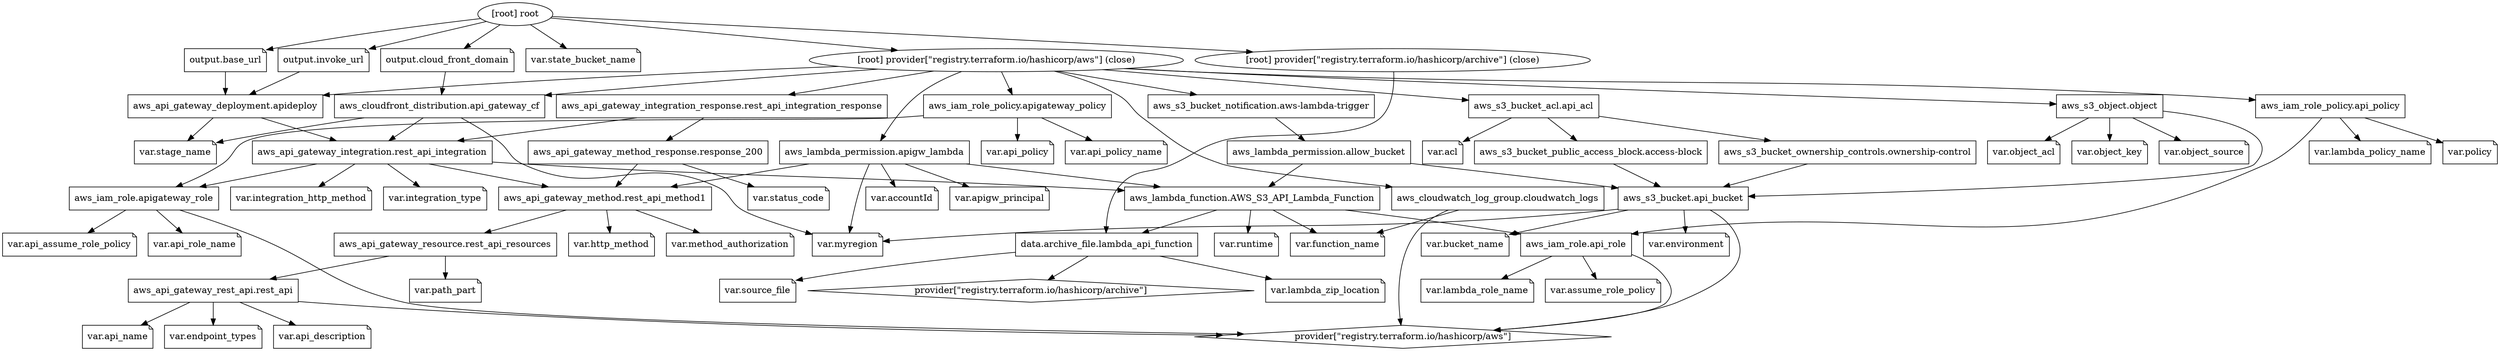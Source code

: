 digraph {
	compound = "true"
	newrank = "true"
	subgraph "root" {
		"[root] aws_api_gateway_deployment.apideploy (expand)" [label = "aws_api_gateway_deployment.apideploy", shape = "box"]
		"[root] aws_api_gateway_integration.rest_api_integration (expand)" [label = "aws_api_gateway_integration.rest_api_integration", shape = "box"]
		"[root] aws_api_gateway_integration_response.rest_api_integration_response (expand)" [label = "aws_api_gateway_integration_response.rest_api_integration_response", shape = "box"]
		"[root] aws_api_gateway_method.rest_api_method1 (expand)" [label = "aws_api_gateway_method.rest_api_method1", shape = "box"]
		"[root] aws_api_gateway_method_response.response_200 (expand)" [label = "aws_api_gateway_method_response.response_200", shape = "box"]
		"[root] aws_api_gateway_resource.rest_api_resources (expand)" [label = "aws_api_gateway_resource.rest_api_resources", shape = "box"]
		"[root] aws_api_gateway_rest_api.rest_api (expand)" [label = "aws_api_gateway_rest_api.rest_api", shape = "box"]
		"[root] aws_cloudfront_distribution.api_gateway_cf (expand)" [label = "aws_cloudfront_distribution.api_gateway_cf", shape = "box"]
		"[root] aws_cloudwatch_log_group.cloudwatch_logs (expand)" [label = "aws_cloudwatch_log_group.cloudwatch_logs", shape = "box"]
		"[root] aws_iam_role.api_role (expand)" [label = "aws_iam_role.api_role", shape = "box"]
		"[root] aws_iam_role.apigateway_role (expand)" [label = "aws_iam_role.apigateway_role", shape = "box"]
		"[root] aws_iam_role_policy.api_policy (expand)" [label = "aws_iam_role_policy.api_policy", shape = "box"]
		"[root] aws_iam_role_policy.apigateway_policy (expand)" [label = "aws_iam_role_policy.apigateway_policy", shape = "box"]
		"[root] aws_lambda_function.AWS_S3_API_Lambda_Function (expand)" [label = "aws_lambda_function.AWS_S3_API_Lambda_Function", shape = "box"]
		"[root] aws_lambda_permission.allow_bucket (expand)" [label = "aws_lambda_permission.allow_bucket", shape = "box"]
		"[root] aws_lambda_permission.apigw_lambda (expand)" [label = "aws_lambda_permission.apigw_lambda", shape = "box"]
		"[root] aws_s3_bucket.api_bucket (expand)" [label = "aws_s3_bucket.api_bucket", shape = "box"]
		"[root] aws_s3_bucket_acl.api_acl (expand)" [label = "aws_s3_bucket_acl.api_acl", shape = "box"]
		"[root] aws_s3_bucket_notification.aws-lambda-trigger (expand)" [label = "aws_s3_bucket_notification.aws-lambda-trigger", shape = "box"]
		"[root] aws_s3_bucket_ownership_controls.ownership-control (expand)" [label = "aws_s3_bucket_ownership_controls.ownership-control", shape = "box"]
		"[root] aws_s3_bucket_public_access_block.access-block (expand)" [label = "aws_s3_bucket_public_access_block.access-block", shape = "box"]
		"[root] aws_s3_object.object (expand)" [label = "aws_s3_object.object", shape = "box"]
		"[root] data.archive_file.lambda_api_function (expand)" [label = "data.archive_file.lambda_api_function", shape = "box"]
		"[root] output.base_url" [label = "output.base_url", shape = "note"]
		"[root] output.cloud_front_domain" [label = "output.cloud_front_domain", shape = "note"]
		"[root] output.invoke_url" [label = "output.invoke_url", shape = "note"]
		"[root] provider[\"registry.terraform.io/hashicorp/archive\"]" [label = "provider[\"registry.terraform.io/hashicorp/archive\"]", shape = "diamond"]
		"[root] provider[\"registry.terraform.io/hashicorp/aws\"]" [label = "provider[\"registry.terraform.io/hashicorp/aws\"]", shape = "diamond"]
		"[root] var.accountId" [label = "var.accountId", shape = "note"]
		"[root] var.acl" [label = "var.acl", shape = "note"]
		"[root] var.api_assume_role_policy" [label = "var.api_assume_role_policy", shape = "note"]
		"[root] var.api_description" [label = "var.api_description", shape = "note"]
		"[root] var.api_name" [label = "var.api_name", shape = "note"]
		"[root] var.api_policy" [label = "var.api_policy", shape = "note"]
		"[root] var.api_policy_name" [label = "var.api_policy_name", shape = "note"]
		"[root] var.api_role_name" [label = "var.api_role_name", shape = "note"]
		"[root] var.apigw_principal" [label = "var.apigw_principal", shape = "note"]
		"[root] var.assume_role_policy" [label = "var.assume_role_policy", shape = "note"]
		"[root] var.bucket_name" [label = "var.bucket_name", shape = "note"]
		"[root] var.endpoint_types" [label = "var.endpoint_types", shape = "note"]
		"[root] var.environment" [label = "var.environment", shape = "note"]
		"[root] var.function_name" [label = "var.function_name", shape = "note"]
		"[root] var.http_method" [label = "var.http_method", shape = "note"]
		"[root] var.integration_http_method" [label = "var.integration_http_method", shape = "note"]
		"[root] var.integration_type" [label = "var.integration_type", shape = "note"]
		"[root] var.lambda_policy_name" [label = "var.lambda_policy_name", shape = "note"]
		"[root] var.lambda_role_name" [label = "var.lambda_role_name", shape = "note"]
		"[root] var.lambda_zip_location" [label = "var.lambda_zip_location", shape = "note"]
		"[root] var.method_authorization" [label = "var.method_authorization", shape = "note"]
		"[root] var.myregion" [label = "var.myregion", shape = "note"]
		"[root] var.object_acl" [label = "var.object_acl", shape = "note"]
		"[root] var.object_key" [label = "var.object_key", shape = "note"]
		"[root] var.object_source" [label = "var.object_source", shape = "note"]
		"[root] var.path_part" [label = "var.path_part", shape = "note"]
		"[root] var.policy" [label = "var.policy", shape = "note"]
		"[root] var.runtime" [label = "var.runtime", shape = "note"]
		"[root] var.source_file" [label = "var.source_file", shape = "note"]
		"[root] var.stage_name" [label = "var.stage_name", shape = "note"]
		"[root] var.state_bucket_name" [label = "var.state_bucket_name", shape = "note"]
		"[root] var.status_code" [label = "var.status_code", shape = "note"]
		"[root] aws_api_gateway_deployment.apideploy (expand)" -> "[root] aws_api_gateway_integration.rest_api_integration (expand)"
		"[root] aws_api_gateway_deployment.apideploy (expand)" -> "[root] var.stage_name"
		"[root] aws_api_gateway_integration.rest_api_integration (expand)" -> "[root] aws_api_gateway_method.rest_api_method1 (expand)"
		"[root] aws_api_gateway_integration.rest_api_integration (expand)" -> "[root] aws_iam_role.apigateway_role (expand)"
		"[root] aws_api_gateway_integration.rest_api_integration (expand)" -> "[root] aws_lambda_function.AWS_S3_API_Lambda_Function (expand)"
		"[root] aws_api_gateway_integration.rest_api_integration (expand)" -> "[root] var.integration_http_method"
		"[root] aws_api_gateway_integration.rest_api_integration (expand)" -> "[root] var.integration_type"
		"[root] aws_api_gateway_integration_response.rest_api_integration_response (expand)" -> "[root] aws_api_gateway_integration.rest_api_integration (expand)"
		"[root] aws_api_gateway_integration_response.rest_api_integration_response (expand)" -> "[root] aws_api_gateway_method_response.response_200 (expand)"
		"[root] aws_api_gateway_method.rest_api_method1 (expand)" -> "[root] aws_api_gateway_resource.rest_api_resources (expand)"
		"[root] aws_api_gateway_method.rest_api_method1 (expand)" -> "[root] var.http_method"
		"[root] aws_api_gateway_method.rest_api_method1 (expand)" -> "[root] var.method_authorization"
		"[root] aws_api_gateway_method_response.response_200 (expand)" -> "[root] aws_api_gateway_method.rest_api_method1 (expand)"
		"[root] aws_api_gateway_method_response.response_200 (expand)" -> "[root] var.status_code"
		"[root] aws_api_gateway_resource.rest_api_resources (expand)" -> "[root] aws_api_gateway_rest_api.rest_api (expand)"
		"[root] aws_api_gateway_resource.rest_api_resources (expand)" -> "[root] var.path_part"
		"[root] aws_api_gateway_rest_api.rest_api (expand)" -> "[root] provider[\"registry.terraform.io/hashicorp/aws\"]"
		"[root] aws_api_gateway_rest_api.rest_api (expand)" -> "[root] var.api_description"
		"[root] aws_api_gateway_rest_api.rest_api (expand)" -> "[root] var.api_name"
		"[root] aws_api_gateway_rest_api.rest_api (expand)" -> "[root] var.endpoint_types"
		"[root] aws_cloudfront_distribution.api_gateway_cf (expand)" -> "[root] aws_api_gateway_integration.rest_api_integration (expand)"
		"[root] aws_cloudfront_distribution.api_gateway_cf (expand)" -> "[root] var.myregion"
		"[root] aws_cloudfront_distribution.api_gateway_cf (expand)" -> "[root] var.stage_name"
		"[root] aws_cloudwatch_log_group.cloudwatch_logs (expand)" -> "[root] provider[\"registry.terraform.io/hashicorp/aws\"]"
		"[root] aws_cloudwatch_log_group.cloudwatch_logs (expand)" -> "[root] var.function_name"
		"[root] aws_iam_role.api_role (expand)" -> "[root] provider[\"registry.terraform.io/hashicorp/aws\"]"
		"[root] aws_iam_role.api_role (expand)" -> "[root] var.assume_role_policy"
		"[root] aws_iam_role.api_role (expand)" -> "[root] var.lambda_role_name"
		"[root] aws_iam_role.apigateway_role (expand)" -> "[root] provider[\"registry.terraform.io/hashicorp/aws\"]"
		"[root] aws_iam_role.apigateway_role (expand)" -> "[root] var.api_assume_role_policy"
		"[root] aws_iam_role.apigateway_role (expand)" -> "[root] var.api_role_name"
		"[root] aws_iam_role_policy.api_policy (expand)" -> "[root] aws_iam_role.api_role (expand)"
		"[root] aws_iam_role_policy.api_policy (expand)" -> "[root] var.lambda_policy_name"
		"[root] aws_iam_role_policy.api_policy (expand)" -> "[root] var.policy"
		"[root] aws_iam_role_policy.apigateway_policy (expand)" -> "[root] aws_iam_role.apigateway_role (expand)"
		"[root] aws_iam_role_policy.apigateway_policy (expand)" -> "[root] var.api_policy"
		"[root] aws_iam_role_policy.apigateway_policy (expand)" -> "[root] var.api_policy_name"
		"[root] aws_lambda_function.AWS_S3_API_Lambda_Function (expand)" -> "[root] aws_iam_role.api_role (expand)"
		"[root] aws_lambda_function.AWS_S3_API_Lambda_Function (expand)" -> "[root] data.archive_file.lambda_api_function (expand)"
		"[root] aws_lambda_function.AWS_S3_API_Lambda_Function (expand)" -> "[root] var.function_name"
		"[root] aws_lambda_function.AWS_S3_API_Lambda_Function (expand)" -> "[root] var.runtime"
		"[root] aws_lambda_permission.allow_bucket (expand)" -> "[root] aws_lambda_function.AWS_S3_API_Lambda_Function (expand)"
		"[root] aws_lambda_permission.allow_bucket (expand)" -> "[root] aws_s3_bucket.api_bucket (expand)"
		"[root] aws_lambda_permission.apigw_lambda (expand)" -> "[root] aws_api_gateway_method.rest_api_method1 (expand)"
		"[root] aws_lambda_permission.apigw_lambda (expand)" -> "[root] aws_lambda_function.AWS_S3_API_Lambda_Function (expand)"
		"[root] aws_lambda_permission.apigw_lambda (expand)" -> "[root] var.accountId"
		"[root] aws_lambda_permission.apigw_lambda (expand)" -> "[root] var.apigw_principal"
		"[root] aws_lambda_permission.apigw_lambda (expand)" -> "[root] var.myregion"
		"[root] aws_s3_bucket.api_bucket (expand)" -> "[root] provider[\"registry.terraform.io/hashicorp/aws\"]"
		"[root] aws_s3_bucket.api_bucket (expand)" -> "[root] var.bucket_name"
		"[root] aws_s3_bucket.api_bucket (expand)" -> "[root] var.environment"
		"[root] aws_s3_bucket.api_bucket (expand)" -> "[root] var.myregion"
		"[root] aws_s3_bucket_acl.api_acl (expand)" -> "[root] aws_s3_bucket_ownership_controls.ownership-control (expand)"
		"[root] aws_s3_bucket_acl.api_acl (expand)" -> "[root] aws_s3_bucket_public_access_block.access-block (expand)"
		"[root] aws_s3_bucket_acl.api_acl (expand)" -> "[root] var.acl"
		"[root] aws_s3_bucket_notification.aws-lambda-trigger (expand)" -> "[root] aws_lambda_permission.allow_bucket (expand)"
		"[root] aws_s3_bucket_ownership_controls.ownership-control (expand)" -> "[root] aws_s3_bucket.api_bucket (expand)"
		"[root] aws_s3_bucket_public_access_block.access-block (expand)" -> "[root] aws_s3_bucket.api_bucket (expand)"
		"[root] aws_s3_object.object (expand)" -> "[root] aws_s3_bucket.api_bucket (expand)"
		"[root] aws_s3_object.object (expand)" -> "[root] var.object_acl"
		"[root] aws_s3_object.object (expand)" -> "[root] var.object_key"
		"[root] aws_s3_object.object (expand)" -> "[root] var.object_source"
		"[root] data.archive_file.lambda_api_function (expand)" -> "[root] provider[\"registry.terraform.io/hashicorp/archive\"]"
		"[root] data.archive_file.lambda_api_function (expand)" -> "[root] var.lambda_zip_location"
		"[root] data.archive_file.lambda_api_function (expand)" -> "[root] var.source_file"
		"[root] output.base_url" -> "[root] aws_api_gateway_deployment.apideploy (expand)"
		"[root] output.cloud_front_domain" -> "[root] aws_cloudfront_distribution.api_gateway_cf (expand)"
		"[root] output.invoke_url" -> "[root] aws_api_gateway_deployment.apideploy (expand)"
		"[root] provider[\"registry.terraform.io/hashicorp/archive\"] (close)" -> "[root] data.archive_file.lambda_api_function (expand)"
		"[root] provider[\"registry.terraform.io/hashicorp/aws\"] (close)" -> "[root] aws_api_gateway_deployment.apideploy (expand)"
		"[root] provider[\"registry.terraform.io/hashicorp/aws\"] (close)" -> "[root] aws_api_gateway_integration_response.rest_api_integration_response (expand)"
		"[root] provider[\"registry.terraform.io/hashicorp/aws\"] (close)" -> "[root] aws_cloudfront_distribution.api_gateway_cf (expand)"
		"[root] provider[\"registry.terraform.io/hashicorp/aws\"] (close)" -> "[root] aws_cloudwatch_log_group.cloudwatch_logs (expand)"
		"[root] provider[\"registry.terraform.io/hashicorp/aws\"] (close)" -> "[root] aws_iam_role_policy.api_policy (expand)"
		"[root] provider[\"registry.terraform.io/hashicorp/aws\"] (close)" -> "[root] aws_iam_role_policy.apigateway_policy (expand)"
		"[root] provider[\"registry.terraform.io/hashicorp/aws\"] (close)" -> "[root] aws_lambda_permission.apigw_lambda (expand)"
		"[root] provider[\"registry.terraform.io/hashicorp/aws\"] (close)" -> "[root] aws_s3_bucket_acl.api_acl (expand)"
		"[root] provider[\"registry.terraform.io/hashicorp/aws\"] (close)" -> "[root] aws_s3_bucket_notification.aws-lambda-trigger (expand)"
		"[root] provider[\"registry.terraform.io/hashicorp/aws\"] (close)" -> "[root] aws_s3_object.object (expand)"
		"[root] root" -> "[root] output.base_url"
		"[root] root" -> "[root] output.cloud_front_domain"
		"[root] root" -> "[root] output.invoke_url"
		"[root] root" -> "[root] provider[\"registry.terraform.io/hashicorp/archive\"] (close)"
		"[root] root" -> "[root] provider[\"registry.terraform.io/hashicorp/aws\"] (close)"
		"[root] root" -> "[root] var.state_bucket_name"
	}
}

